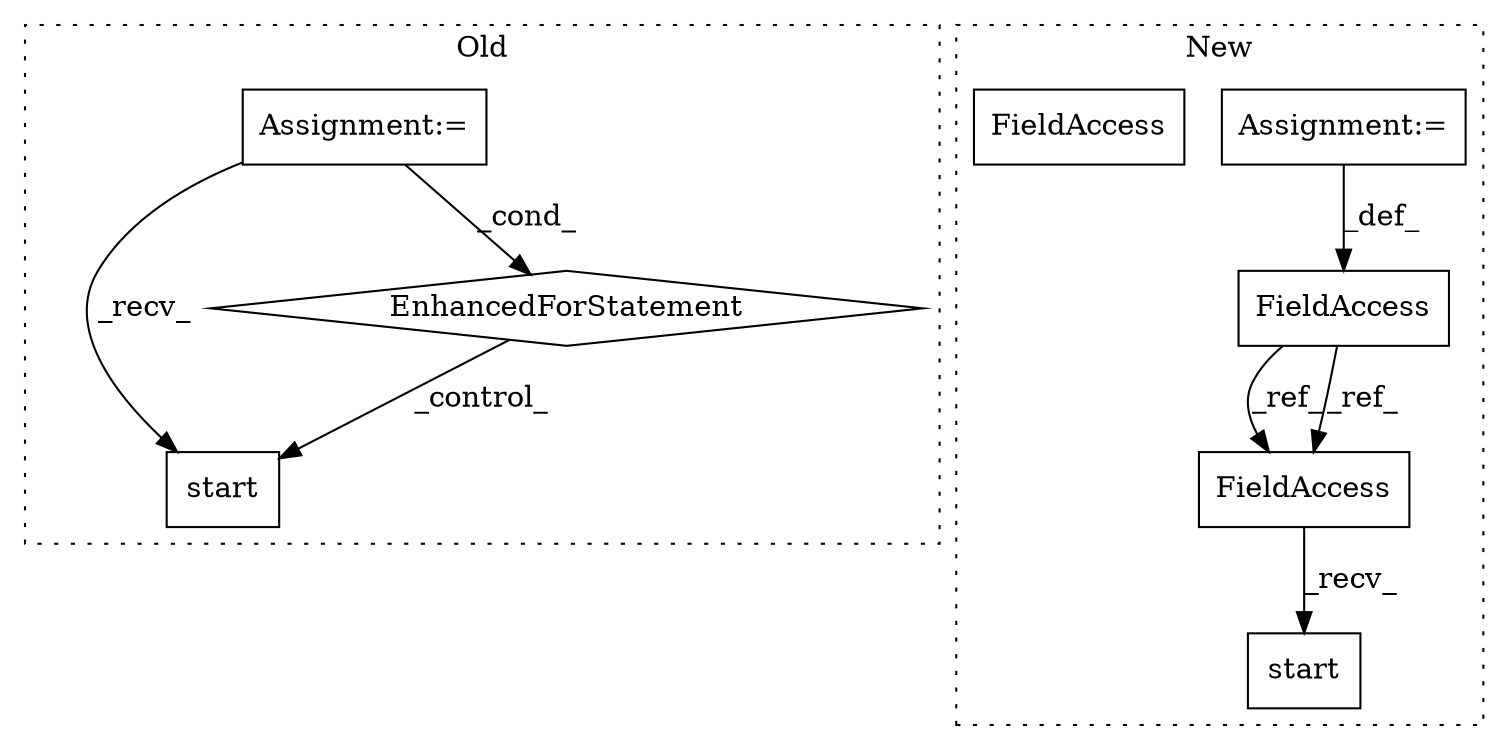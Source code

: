digraph G {
subgraph cluster0 {
1 [label="start" a="32" s="2187" l="7" shape="box"];
6 [label="EnhancedForStatement" a="70" s="2017,2086" l="53,2" shape="diamond"];
7 [label="Assignment:=" a="7" s="2017,2086" l="53,2" shape="box"];
label = "Old";
style="dotted";
}
subgraph cluster1 {
2 [label="start" a="32" s="2248" l="7" shape="box"];
3 [label="Assignment:=" a="7" s="2113" l="1" shape="box"];
4 [label="FieldAccess" a="22" s="2229" l="18" shape="box"];
5 [label="FieldAccess" a="22" s="2095" l="18" shape="box"];
8 [label="FieldAccess" a="22" s="2229" l="18" shape="box"];
label = "New";
style="dotted";
}
3 -> 5 [label="_def_"];
5 -> 8 [label="_ref_"];
5 -> 8 [label="_ref_"];
6 -> 1 [label="_control_"];
7 -> 1 [label="_recv_"];
7 -> 6 [label="_cond_"];
8 -> 2 [label="_recv_"];
}